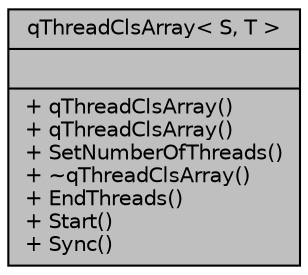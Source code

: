 digraph "qThreadClsArray&lt; S, T &gt;"
{
 // INTERACTIVE_SVG=YES
  bgcolor="transparent";
  edge [fontname="Helvetica",fontsize="10",labelfontname="Helvetica",labelfontsize="10"];
  node [fontname="Helvetica",fontsize="10",shape=record];
  Node1 [label="{qThreadClsArray\< S, T \>\n||+ qThreadClsArray()\l+ qThreadClsArray()\l+ SetNumberOfThreads()\l+ ~qThreadClsArray()\l+ EndThreads()\l+ Start()\l+ Sync()\l}",height=0.2,width=0.4,color="black", fillcolor="grey75", style="filled", fontcolor="black"];
}
